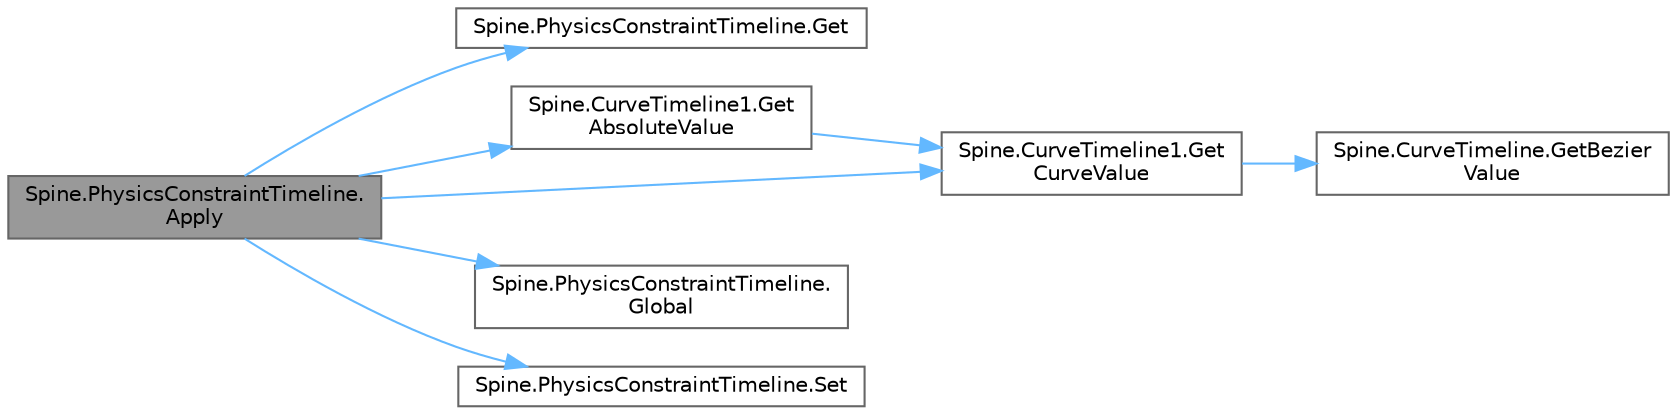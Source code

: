 digraph "Spine.PhysicsConstraintTimeline.Apply"
{
 // LATEX_PDF_SIZE
  bgcolor="transparent";
  edge [fontname=Helvetica,fontsize=10,labelfontname=Helvetica,labelfontsize=10];
  node [fontname=Helvetica,fontsize=10,shape=box,height=0.2,width=0.4];
  rankdir="LR";
  Node1 [id="Node000001",label="Spine.PhysicsConstraintTimeline.\lApply",height=0.2,width=0.4,color="gray40", fillcolor="grey60", style="filled", fontcolor="black",tooltip=" "];
  Node1 -> Node2 [id="edge1_Node000001_Node000002",color="steelblue1",style="solid",tooltip=" "];
  Node2 [id="Node000002",label="Spine.PhysicsConstraintTimeline.Get",height=0.2,width=0.4,color="grey40", fillcolor="white", style="filled",URL="$class_spine_1_1_physics_constraint_timeline.html#a9a0449e8d6d9fb22c67faae0f136ca78",tooltip=" "];
  Node1 -> Node3 [id="edge2_Node000001_Node000003",color="steelblue1",style="solid",tooltip=" "];
  Node3 [id="Node000003",label="Spine.CurveTimeline1.Get\lAbsoluteValue",height=0.2,width=0.4,color="grey40", fillcolor="white", style="filled",URL="$class_spine_1_1_curve_timeline1.html#afcb3fcd28cacd20c2315674e82584a04",tooltip=" "];
  Node3 -> Node4 [id="edge3_Node000003_Node000004",color="steelblue1",style="solid",tooltip=" "];
  Node4 [id="Node000004",label="Spine.CurveTimeline1.Get\lCurveValue",height=0.2,width=0.4,color="grey40", fillcolor="white", style="filled",URL="$class_spine_1_1_curve_timeline1.html#a4c6265e50e7b3e9f359549ad55d94bf4",tooltip="Returns the interpolated value for the specified time."];
  Node4 -> Node5 [id="edge4_Node000004_Node000005",color="steelblue1",style="solid",tooltip=" "];
  Node5 [id="Node000005",label="Spine.CurveTimeline.GetBezier\lValue",height=0.2,width=0.4,color="grey40", fillcolor="white", style="filled",URL="$class_spine_1_1_curve_timeline.html#af5d5dc239e695c4ad4bb33396cb03d38",tooltip="Returns the Bezier interpolated value for the specified time."];
  Node1 -> Node4 [id="edge5_Node000001_Node000004",color="steelblue1",style="solid",tooltip=" "];
  Node1 -> Node6 [id="edge6_Node000001_Node000006",color="steelblue1",style="solid",tooltip=" "];
  Node6 [id="Node000006",label="Spine.PhysicsConstraintTimeline.\lGlobal",height=0.2,width=0.4,color="grey40", fillcolor="white", style="filled",URL="$class_spine_1_1_physics_constraint_timeline.html#a2304c270e3e331d4b86addb50b88aef4",tooltip=" "];
  Node1 -> Node7 [id="edge7_Node000001_Node000007",color="steelblue1",style="solid",tooltip=" "];
  Node7 [id="Node000007",label="Spine.PhysicsConstraintTimeline.Set",height=0.2,width=0.4,color="grey40", fillcolor="white", style="filled",URL="$class_spine_1_1_physics_constraint_timeline.html#a3abbb15e0fb14ec5d30a8e53056802ce",tooltip=" "];
}
